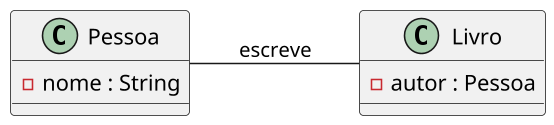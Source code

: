 @startuml

skinparam defaultFontName Hasklig
skinparam dpi 150

left to right direction 

Pessoa -- Livro : escreve

class Pessoa {
  - nome : String
}

class Livro {
  - autor : Pessoa
}

@enduml